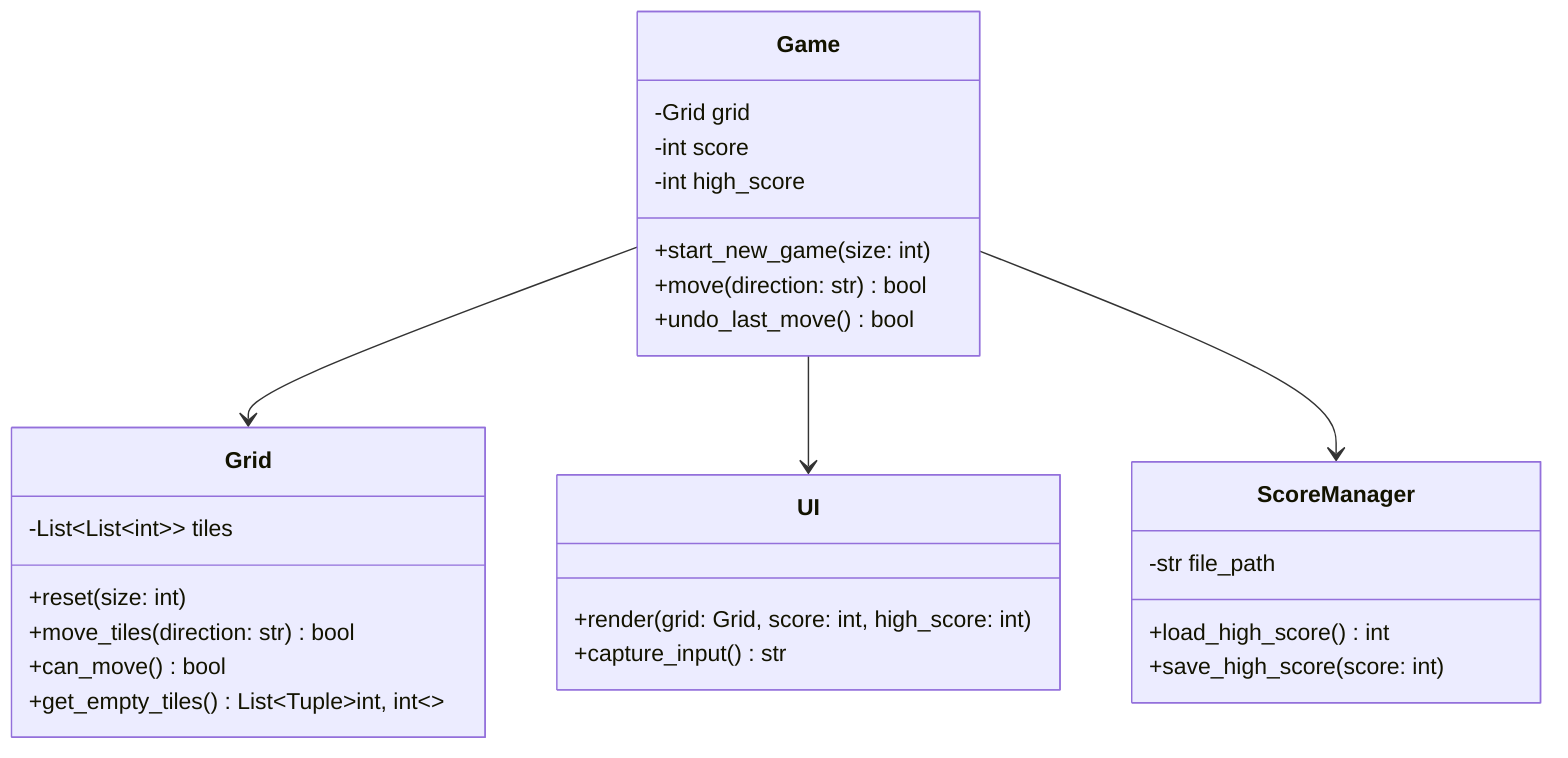 classDiagram
    class Game {
        -Grid grid
        -int score
        -int high_score
        +start_new_game(size: int)
        +move(direction: str) bool
        +undo_last_move() bool
    }
    class Grid {
        -List~List~int~~ tiles
        +reset(size: int)
        +move_tiles(direction: str) bool
        +can_move() bool
        +get_empty_tiles() List~Tuple~int, int~~
    }
    class UI {
        +render(grid: Grid, score: int, high_score: int)
        +capture_input() str
    }
    class ScoreManager {
        -str file_path
        +load_high_score() int
        +save_high_score(score: int)
    }
    Game --> Grid
    Game --> UI
    Game --> ScoreManager